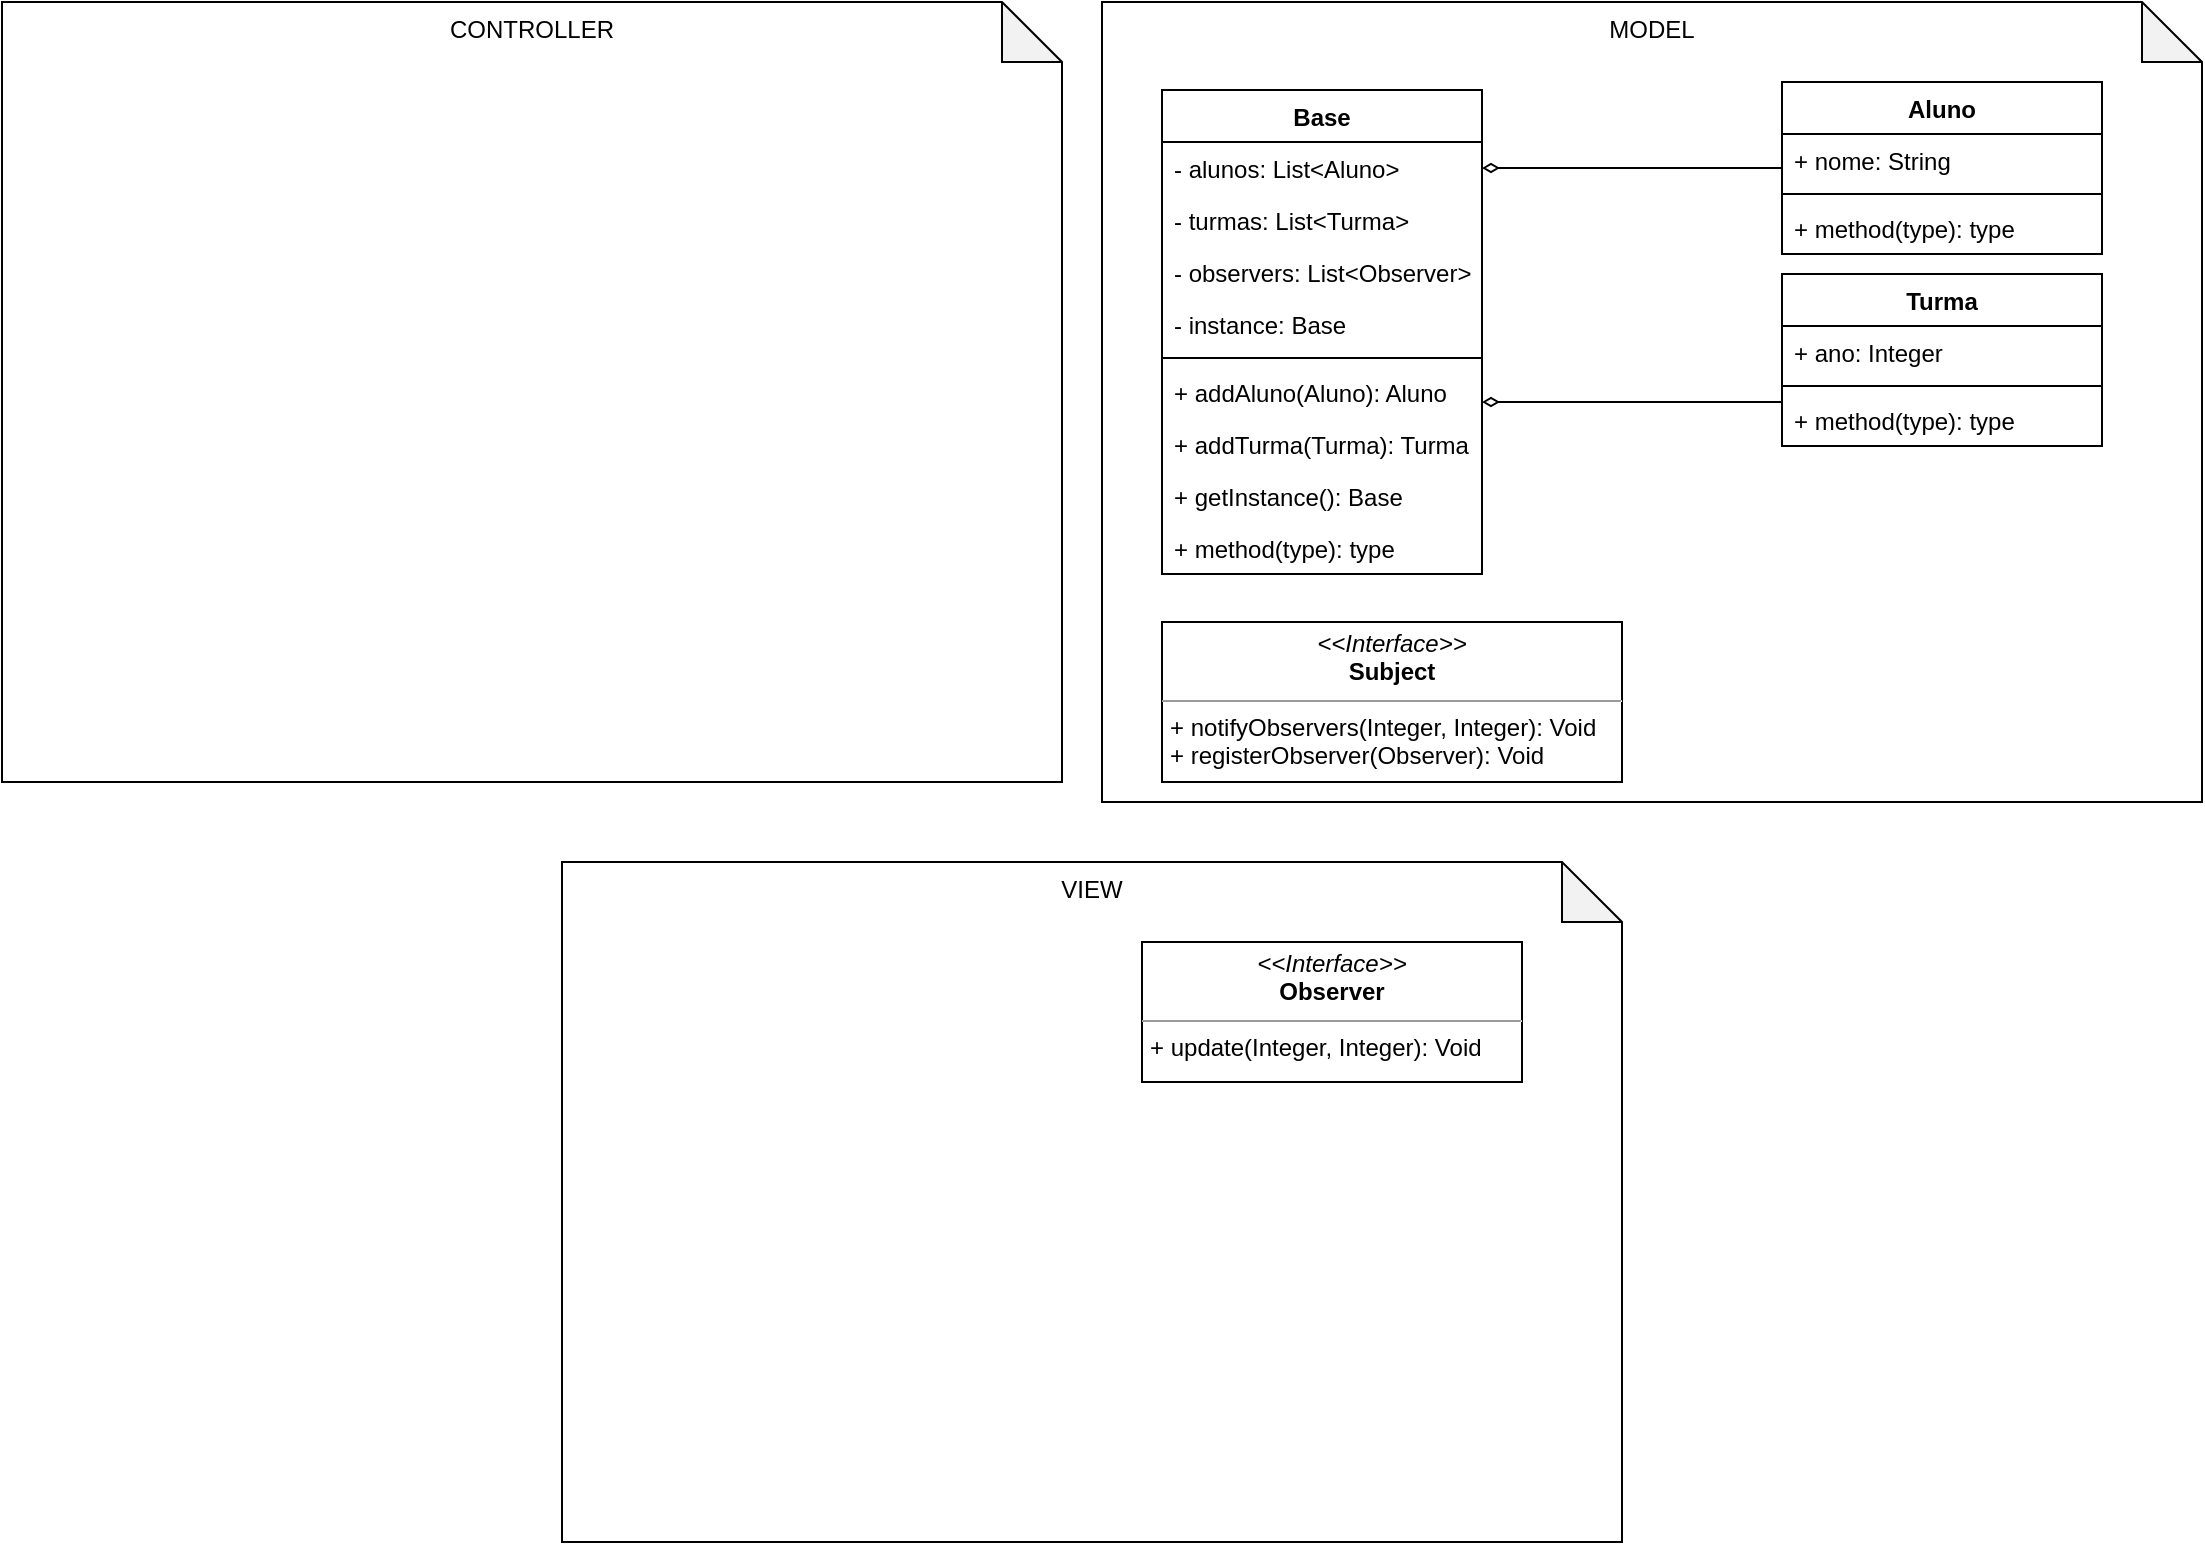 <mxfile version="20.5.3" type="device"><diagram id="Fwgpbak-NqMTVM3IoIcp" name="UML"><mxGraphModel dx="914" dy="478" grid="1" gridSize="10" guides="1" tooltips="1" connect="1" arrows="1" fold="1" page="1" pageScale="1" pageWidth="1169" pageHeight="827" math="0" shadow="0"><root><mxCell id="0"/><mxCell id="1" parent="0"/><mxCell id="X1QutSzan9ExkYEo-MDI-1" value="VIEW" style="shape=note;whiteSpace=wrap;html=1;backgroundOutline=1;darkOpacity=0.05;verticalAlign=top;" vertex="1" parent="1"><mxGeometry x="340" y="470" width="530" height="340" as="geometry"/></mxCell><mxCell id="X1QutSzan9ExkYEo-MDI-3" value="CONTROLLER" style="shape=note;whiteSpace=wrap;html=1;backgroundOutline=1;darkOpacity=0.05;verticalAlign=top;" vertex="1" parent="1"><mxGeometry x="60" y="40" width="530" height="390" as="geometry"/></mxCell><mxCell id="X1QutSzan9ExkYEo-MDI-4" value="MODEL" style="shape=note;whiteSpace=wrap;html=1;backgroundOutline=1;darkOpacity=0.05;verticalAlign=top;" vertex="1" parent="1"><mxGeometry x="610" y="40" width="550" height="400" as="geometry"/></mxCell><mxCell id="X1QutSzan9ExkYEo-MDI-32" style="edgeStyle=orthogonalEdgeStyle;rounded=0;orthogonalLoop=1;jettySize=auto;html=1;endArrow=diamondThin;endFill=0;entryX=1;entryY=0.5;entryDx=0;entryDy=0;" edge="1" parent="1" source="X1QutSzan9ExkYEo-MDI-9" target="X1QutSzan9ExkYEo-MDI-21"><mxGeometry relative="1" as="geometry"/></mxCell><mxCell id="X1QutSzan9ExkYEo-MDI-9" value="Aluno" style="swimlane;fontStyle=1;align=center;verticalAlign=top;childLayout=stackLayout;horizontal=1;startSize=26;horizontalStack=0;resizeParent=1;resizeParentMax=0;resizeLast=0;collapsible=1;marginBottom=0;" vertex="1" parent="1"><mxGeometry x="950" y="80" width="160" height="86" as="geometry"/></mxCell><mxCell id="X1QutSzan9ExkYEo-MDI-10" value="+ nome: String" style="text;strokeColor=none;fillColor=none;align=left;verticalAlign=top;spacingLeft=4;spacingRight=4;overflow=hidden;rotatable=0;points=[[0,0.5],[1,0.5]];portConstraint=eastwest;" vertex="1" parent="X1QutSzan9ExkYEo-MDI-9"><mxGeometry y="26" width="160" height="26" as="geometry"/></mxCell><mxCell id="X1QutSzan9ExkYEo-MDI-11" value="" style="line;strokeWidth=1;fillColor=none;align=left;verticalAlign=middle;spacingTop=-1;spacingLeft=3;spacingRight=3;rotatable=0;labelPosition=right;points=[];portConstraint=eastwest;strokeColor=inherit;" vertex="1" parent="X1QutSzan9ExkYEo-MDI-9"><mxGeometry y="52" width="160" height="8" as="geometry"/></mxCell><mxCell id="X1QutSzan9ExkYEo-MDI-12" value="+ method(type): type" style="text;strokeColor=none;fillColor=none;align=left;verticalAlign=top;spacingLeft=4;spacingRight=4;overflow=hidden;rotatable=0;points=[[0,0.5],[1,0.5]];portConstraint=eastwest;" vertex="1" parent="X1QutSzan9ExkYEo-MDI-9"><mxGeometry y="60" width="160" height="26" as="geometry"/></mxCell><mxCell id="X1QutSzan9ExkYEo-MDI-33" style="edgeStyle=orthogonalEdgeStyle;rounded=0;orthogonalLoop=1;jettySize=auto;html=1;endArrow=diamondThin;endFill=0;" edge="1" parent="1" source="X1QutSzan9ExkYEo-MDI-13" target="X1QutSzan9ExkYEo-MDI-17"><mxGeometry relative="1" as="geometry"><Array as="points"><mxPoint x="900" y="240"/><mxPoint x="900" y="240"/></Array></mxGeometry></mxCell><mxCell id="X1QutSzan9ExkYEo-MDI-13" value="Turma" style="swimlane;fontStyle=1;align=center;verticalAlign=top;childLayout=stackLayout;horizontal=1;startSize=26;horizontalStack=0;resizeParent=1;resizeParentMax=0;resizeLast=0;collapsible=1;marginBottom=0;" vertex="1" parent="1"><mxGeometry x="950" y="176" width="160" height="86" as="geometry"/></mxCell><mxCell id="X1QutSzan9ExkYEo-MDI-14" value="+ ano: Integer" style="text;strokeColor=none;fillColor=none;align=left;verticalAlign=top;spacingLeft=4;spacingRight=4;overflow=hidden;rotatable=0;points=[[0,0.5],[1,0.5]];portConstraint=eastwest;" vertex="1" parent="X1QutSzan9ExkYEo-MDI-13"><mxGeometry y="26" width="160" height="26" as="geometry"/></mxCell><mxCell id="X1QutSzan9ExkYEo-MDI-15" value="" style="line;strokeWidth=1;fillColor=none;align=left;verticalAlign=middle;spacingTop=-1;spacingLeft=3;spacingRight=3;rotatable=0;labelPosition=right;points=[];portConstraint=eastwest;strokeColor=inherit;" vertex="1" parent="X1QutSzan9ExkYEo-MDI-13"><mxGeometry y="52" width="160" height="8" as="geometry"/></mxCell><mxCell id="X1QutSzan9ExkYEo-MDI-16" value="+ method(type): type" style="text;strokeColor=none;fillColor=none;align=left;verticalAlign=top;spacingLeft=4;spacingRight=4;overflow=hidden;rotatable=0;points=[[0,0.5],[1,0.5]];portConstraint=eastwest;" vertex="1" parent="X1QutSzan9ExkYEo-MDI-13"><mxGeometry y="60" width="160" height="26" as="geometry"/></mxCell><mxCell id="X1QutSzan9ExkYEo-MDI-17" value="Base" style="swimlane;fontStyle=1;align=center;verticalAlign=top;childLayout=stackLayout;horizontal=1;startSize=26;horizontalStack=0;resizeParent=1;resizeParentMax=0;resizeLast=0;collapsible=1;marginBottom=0;" vertex="1" parent="1"><mxGeometry x="640" y="84" width="160" height="242" as="geometry"/></mxCell><mxCell id="X1QutSzan9ExkYEo-MDI-21" value="- alunos: List&lt;Aluno&gt;" style="text;strokeColor=none;fillColor=none;align=left;verticalAlign=top;spacingLeft=4;spacingRight=4;overflow=hidden;rotatable=0;points=[[0,0.5],[1,0.5]];portConstraint=eastwest;" vertex="1" parent="X1QutSzan9ExkYEo-MDI-17"><mxGeometry y="26" width="160" height="26" as="geometry"/></mxCell><mxCell id="X1QutSzan9ExkYEo-MDI-24" value="- turmas: List&lt;Turma&gt;" style="text;strokeColor=none;fillColor=none;align=left;verticalAlign=top;spacingLeft=4;spacingRight=4;overflow=hidden;rotatable=0;points=[[0,0.5],[1,0.5]];portConstraint=eastwest;" vertex="1" parent="X1QutSzan9ExkYEo-MDI-17"><mxGeometry y="52" width="160" height="26" as="geometry"/></mxCell><mxCell id="X1QutSzan9ExkYEo-MDI-18" value="- observers: List&lt;Observer&gt;" style="text;strokeColor=none;fillColor=none;align=left;verticalAlign=top;spacingLeft=4;spacingRight=4;overflow=hidden;rotatable=0;points=[[0,0.5],[1,0.5]];portConstraint=eastwest;" vertex="1" parent="X1QutSzan9ExkYEo-MDI-17"><mxGeometry y="78" width="160" height="26" as="geometry"/></mxCell><mxCell id="X1QutSzan9ExkYEo-MDI-25" value="- instance: Base" style="text;strokeColor=none;fillColor=none;align=left;verticalAlign=top;spacingLeft=4;spacingRight=4;overflow=hidden;rotatable=0;points=[[0,0.5],[1,0.5]];portConstraint=eastwest;" vertex="1" parent="X1QutSzan9ExkYEo-MDI-17"><mxGeometry y="104" width="160" height="26" as="geometry"/></mxCell><mxCell id="X1QutSzan9ExkYEo-MDI-19" value="" style="line;strokeWidth=1;fillColor=none;align=left;verticalAlign=middle;spacingTop=-1;spacingLeft=3;spacingRight=3;rotatable=0;labelPosition=right;points=[];portConstraint=eastwest;strokeColor=inherit;" vertex="1" parent="X1QutSzan9ExkYEo-MDI-17"><mxGeometry y="130" width="160" height="8" as="geometry"/></mxCell><mxCell id="X1QutSzan9ExkYEo-MDI-29" value="+ addAluno(Aluno): Aluno" style="text;strokeColor=none;fillColor=none;align=left;verticalAlign=top;spacingLeft=4;spacingRight=4;overflow=hidden;rotatable=0;points=[[0,0.5],[1,0.5]];portConstraint=eastwest;" vertex="1" parent="X1QutSzan9ExkYEo-MDI-17"><mxGeometry y="138" width="160" height="26" as="geometry"/></mxCell><mxCell id="X1QutSzan9ExkYEo-MDI-31" value="+ addTurma(Turma): Turma" style="text;strokeColor=none;fillColor=none;align=left;verticalAlign=top;spacingLeft=4;spacingRight=4;overflow=hidden;rotatable=0;points=[[0,0.5],[1,0.5]];portConstraint=eastwest;" vertex="1" parent="X1QutSzan9ExkYEo-MDI-17"><mxGeometry y="164" width="160" height="26" as="geometry"/></mxCell><mxCell id="X1QutSzan9ExkYEo-MDI-30" value="+ getInstance(): Base" style="text;strokeColor=none;fillColor=none;align=left;verticalAlign=top;spacingLeft=4;spacingRight=4;overflow=hidden;rotatable=0;points=[[0,0.5],[1,0.5]];portConstraint=eastwest;" vertex="1" parent="X1QutSzan9ExkYEo-MDI-17"><mxGeometry y="190" width="160" height="26" as="geometry"/></mxCell><mxCell id="X1QutSzan9ExkYEo-MDI-20" value="+ method(type): type" style="text;strokeColor=none;fillColor=none;align=left;verticalAlign=top;spacingLeft=4;spacingRight=4;overflow=hidden;rotatable=0;points=[[0,0.5],[1,0.5]];portConstraint=eastwest;" vertex="1" parent="X1QutSzan9ExkYEo-MDI-17"><mxGeometry y="216" width="160" height="26" as="geometry"/></mxCell><mxCell id="X1QutSzan9ExkYEo-MDI-22" value="&lt;p style=&quot;margin:0px;margin-top:4px;text-align:center;&quot;&gt;&lt;i&gt;&amp;lt;&amp;lt;Interface&amp;gt;&amp;gt;&lt;/i&gt;&lt;br&gt;&lt;b&gt;Subject&lt;/b&gt;&lt;/p&gt;&lt;hr size=&quot;1&quot;&gt;&lt;p style=&quot;margin:0px;margin-left:4px;&quot;&gt;&lt;/p&gt;&lt;p style=&quot;margin:0px;margin-left:4px;&quot;&gt;+ notifyObservers(Integer, Integer): Void&lt;br&gt;+ registerObserver(Observer): Void&lt;/p&gt;" style="verticalAlign=top;align=left;overflow=fill;fontSize=12;fontFamily=Helvetica;html=1;" vertex="1" parent="1"><mxGeometry x="640" y="350" width="230" height="80" as="geometry"/></mxCell><mxCell id="X1QutSzan9ExkYEo-MDI-23" value="&lt;p style=&quot;margin:0px;margin-top:4px;text-align:center;&quot;&gt;&lt;i&gt;&amp;lt;&amp;lt;Interface&amp;gt;&amp;gt;&lt;/i&gt;&lt;br&gt;&lt;b&gt;Observer&lt;/b&gt;&lt;/p&gt;&lt;hr size=&quot;1&quot;&gt;&lt;p style=&quot;margin:0px;margin-left:4px;&quot;&gt;&lt;/p&gt;&lt;p style=&quot;margin:0px;margin-left:4px;&quot;&gt;+ update(Integer, Integer): Void&lt;br&gt;&lt;/p&gt;" style="verticalAlign=top;align=left;overflow=fill;fontSize=12;fontFamily=Helvetica;html=1;" vertex="1" parent="1"><mxGeometry x="630" y="510" width="190" height="70" as="geometry"/></mxCell></root></mxGraphModel></diagram></mxfile>